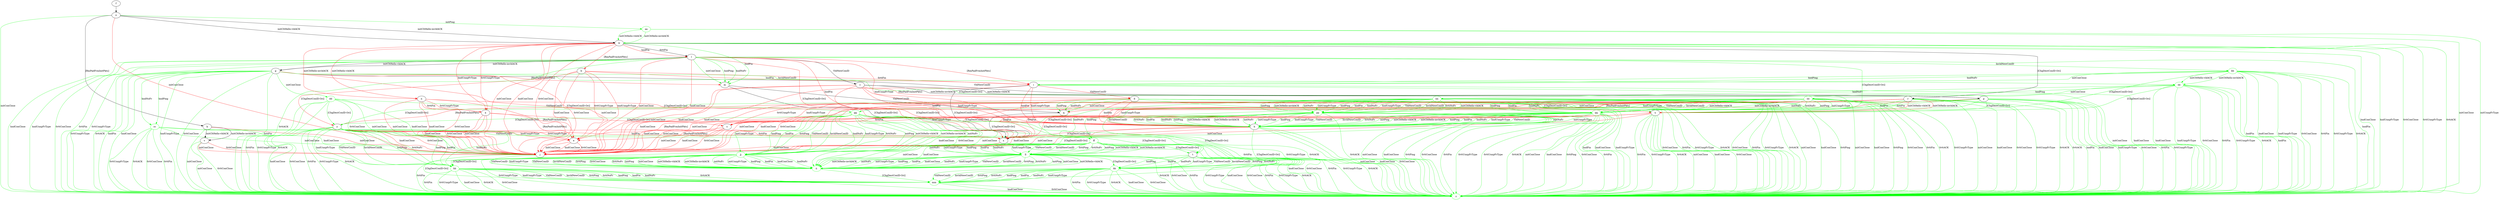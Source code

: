 digraph "" {
	a -> e	[key=0,
		color=red,
		label="[RmPadFrmInitPkts] "];
	a -> j	[key=0,
		color=red,
		label="initConClose "];
	a -> j	[key=1,
		color=red,
		label="hndConClose "];
	a -> j	[key=2,
		color=red,
		label="0rttConClose "];
	a -> s	[key=0,
		color=red,
		label="[ChgDestConID-Ori] "];
	b -> e	[key=0,
		color=red,
		label="hndUnxpFrType "];
	b -> e	[key=1,
		color=red,
		label="0rttUnxpFrType "];
	b -> i	[key=0,
		color=red,
		label="hndFin "];
	b -> i	[key=1,
		color=red,
		label="0rttFin "];
	b -> j	[key=0,
		color=red,
		label="hndConClose "];
	b -> j	[key=1,
		color=red,
		label="0rttConClose "];
	b -> y	[key=0,
		color=red,
		label="[ChgDestConID-Ori] "];
	c -> d	[key=0,
		color=red,
		label="[RmPadFrmInitPkts] "];
	c -> h	[key=0,
		color=red,
		label="hndFin "];
	c -> h	[key=1,
		color=red,
		label="hndUnxpFrType "];
	c -> j	[key=0,
		color=red,
		label="initConClose "];
	c -> j	[key=1,
		color=red,
		label="hndConClose "];
	c -> p	[key=0,
		label="initCltHello-vldACK "];
	c -> p	[key=1,
		label="initCltHello-invldACK "];
	c -> x	[key=0,
		color=red,
		label="[ChgDestConID-Ori] "];
	d -> h	[key=0,
		color=red,
		label="hndFin "];
	d -> h	[key=1,
		color=red,
		label="hndUnxpFrType "];
	d -> j	[key=0,
		color=red,
		label="hndConClose "];
	d -> q	[key=0,
		color=green,
		label="initConClose "];
	d -> q	[key=1,
		color=green,
		label="hndPing "];
	d -> q	[key=2,
		color=green,
		label="hndNoFr "];
	d -> u	[key=0,
		color=green,
		label="[ChgDestConID-Ori] "];
	d -> x	[key=0,
		color=red,
		label="[ChgDestConID-Ori] "];
	z	[color=green];
	d -> z	[key=0,
		color=green,
		label="hndFin "];
	d -> z	[key=1,
		color=green,
		label="hndConClose "];
	d -> z	[key=2,
		color=green,
		label="hndUnxpFrType "];
	d -> z	[key=3,
		color=green,
		label="0rttConClose "];
	d -> z	[key=4,
		color=green,
		label="0rttFin "];
	d -> z	[key=5,
		color=green,
		label="0rttUnxpFrType "];
	d -> z	[key=6,
		color=green,
		label="0rttACK "];
	e -> j	[key=0,
		color=red,
		label="initConClose "];
	e -> j	[key=1,
		color=red,
		label="hndConClose "];
	e -> j	[key=2,
		color=red,
		label="0rttConClose "];
	f -> o	[key=0];
	g -> j	[key=0,
		color=red,
		label="initConClose "];
	g -> m	[key=0,
		color=red,
		label="[RmPadFrmInitPkts] "];
	g -> p	[key=0,
		label="VldNewConID "];
	g -> u	[key=0,
		color=green,
		label="[ChgDestConID-Ori] "];
	g -> x	[key=0,
		color=red,
		label="[ChgDestConID-Ori] "];
	g -> z	[key=0,
		color=green,
		label="hndFin "];
	g -> z	[key=1,
		color=green,
		label="hndConClose "];
	g -> z	[key=2,
		color=green,
		label="hndUnxpFrType "];
	g -> z	[key=3,
		color=green,
		label="0rttConClose "];
	g -> z	[key=4,
		color=green,
		label="0rttFin "];
	g -> z	[key=5,
		color=green,
		label="0rttUnxpFrType "];
	g -> z	[key=6,
		color=green,
		label="0rttACK "];
	cc	[color=green];
	g -> cc	[key=0,
		color=green,
		label="hndPing "];
	g -> cc	[key=1,
		color=green,
		label="hndNoFr "];
	dd	[color=green];
	g -> dd	[key=0,
		color=green,
		label="initConClose "];
	ee	[color=green];
	g -> ee	[key=0,
		color=green,
		label="InvldNewConID "];
	h -> j	[key=0,
		color=red,
		label="initConClose "];
	h -> j	[key=1,
		color=red,
		label="hndConClose "];
	h -> x	[key=0,
		color=red,
		label="[ChgDestConID-Ori] "];
	h -> z	[key=0,
		color=green,
		label="initConClose "];
	h -> z	[key=1,
		color=green,
		label="hndConClose "];
	h -> z	[key=2,
		color=green,
		label="0rttConClose "];
	mm	[color=green];
	h -> mm	[key=0,
		color=green,
		label="[ChgDestConID-Ori] "];
	i -> d	[key=0,
		color=red,
		label="VldNewConID "];
	i -> h	[key=0,
		color=red,
		label="hndFin "];
	i -> h	[key=1,
		color=red,
		label="hndUnxpFrType "];
	i -> j	[key=0,
		color=red,
		label="hndConClose "];
	i -> x	[key=0,
		label="[ChgDestConID-Ori] "];
	i -> z	[key=0,
		color=green,
		label="initConClose "];
	i -> z	[key=1,
		color=green,
		label="hndConClose "];
	ii	[color=green];
	j -> ii	[key=0,
		color=green,
		label="VldNewConID "];
	j -> mm	[key=0,
		color=green,
		label="[ChgDestConID-Ori] "];
	k -> j	[key=0,
		color=red,
		label="initConClose "];
	k -> v	[key=0,
		label="initCltHello-vldACK "];
	k -> v	[key=1,
		label="initCltHello-invldACK "];
	k -> z	[key=0,
		color=green,
		label="initConClose "];
	l -> c	[key=0,
		label="VldNewConID "];
	l -> g	[key=0,
		label="initCltHello-vldACK "];
	l -> g	[key=1,
		label="initCltHello-invldACK "];
	l -> h	[key=0,
		color=red,
		label="hndFin "];
	l -> h	[key=1,
		color=red,
		label="hndUnxpFrType "];
	l -> i	[key=0,
		color=red,
		label="[RmPadFrmInitPkts] "];
	l -> j	[key=0,
		color=red,
		label="initConClose "];
	l -> j	[key=1,
		color=red,
		label="hndConClose "];
	l -> m	[key=0,
		color=green,
		label="initConClose "];
	l -> m	[key=1,
		color=green,
		label="hndPing "];
	l -> m	[key=2,
		color=green,
		label="hndNoFr "];
	l -> u	[key=0,
		color=green,
		label="[ChgDestConID-Ori] "];
	l -> x	[key=0,
		color=red,
		label="[ChgDestConID-Ori] "];
	l -> z	[key=0,
		color=green,
		label="hndFin "];
	l -> z	[key=1,
		color=green,
		label="hndConClose "];
	l -> z	[key=2,
		color=green,
		label="hndUnxpFrType "];
	l -> z	[key=3,
		color=green,
		label="0rttConClose "];
	l -> z	[key=4,
		color=green,
		label="0rttFin "];
	l -> z	[key=5,
		color=green,
		label="0rttUnxpFrType "];
	l -> z	[key=6,
		color=green,
		label="0rttACK "];
	bb	[color=green];
	l -> bb	[key=0,
		color=green,
		label="InvldNewConID "];
	m -> q	[key=0,
		label="VldNewConID "];
	m -> x	[key=0,
		label="[ChgDestConID-Ori] "];
	n -> a	[key=0,
		color=red,
		label="0rttFin "];
	n -> a	[key=1,
		color=red,
		label="0rttUnxpFrType "];
	n -> e	[key=0,
		color=red,
		label="[RmPadFrmInitPkts] "];
	n -> j	[key=0,
		color=red,
		label="initConClose "];
	n -> j	[key=1,
		color=red,
		label="hndConClose "];
	n -> j	[key=2,
		color=red,
		label="0rttConClose "];
	n -> u	[key=0,
		color=red,
		label="[ChgDestConID-Ori] "];
	o -> j	[key=0,
		color=red,
		label="initConClose "];
	o -> k	[key=0,
		label="[RmPadFrmInitPkts] "];
	o -> w	[key=0,
		label="initCltHello-vldACK "];
	o -> w	[key=1,
		label="initCltHello-invldACK "];
	o -> z	[key=0,
		color=green,
		label="initConClose "];
	aa	[color=green];
	o -> aa	[key=0,
		color=green,
		label="initPing "];
	p -> j	[key=0,
		color=red,
		label="initConClose "];
	p -> q	[key=0,
		color=red,
		label="[RmPadFrmInitPkts] "];
	p -> u	[key=0,
		color=green,
		label="[ChgDestConID-Ori] "];
	p -> x	[key=0,
		color=red,
		label="[ChgDestConID-Ori] "];
	p -> z	[key=0,
		color=green,
		label="hndFin "];
	p -> z	[key=1,
		color=green,
		label="hndConClose "];
	p -> z	[key=2,
		color=green,
		label="hndUnxpFrType "];
	p -> z	[key=3,
		color=green,
		label="0rttConClose "];
	p -> z	[key=4,
		color=green,
		label="0rttFin "];
	p -> z	[key=5,
		color=green,
		label="0rttUnxpFrType "];
	p -> z	[key=6,
		color=green,
		label="0rttACK "];
	ff	[color=green];
	p -> ff	[key=0,
		color=green,
		label="hndPing "];
	p -> ff	[key=1,
		color=green,
		label="hndNoFr "];
	gg	[color=green];
	p -> gg	[key=0,
		color=green,
		label="initConClose "];
	q -> x	[key=0,
		label="[ChgDestConID-Ori] "];
	r -> j	[key=0,
		color=red,
		label="initConClose "];
	r -> j	[key=1,
		color=red,
		label="hndConClose "];
	r -> j	[key=2,
		color=red,
		label="0rttConClose "];
	r -> s	[key=0,
		color=red,
		label="hndUnxpFrType "];
	r -> s	[key=1,
		color=red,
		label="0rttUnxpFrType "];
	r -> u	[key=0,
		color=green,
		label="hndFin "];
	r -> u	[key=1,
		color=green,
		label="0rttFin "];
	r -> u	[key=2,
		color=red,
		label="initCltHello-vldACK "];
	r -> u	[key=3,
		color=red,
		label="initCltHello-invldACK "];
	r -> x	[key=0,
		color=red,
		label="hndFin "];
	r -> x	[key=1,
		color=red,
		label="0rttFin "];
	r -> y	[key=0,
		color=red,
		label="[RmPadFrmInitPkts] "];
	r -> z	[key=0,
		color=green,
		label="initConClose "];
	r -> z	[key=1,
		color=green,
		label="hndConClose "];
	r -> z	[key=2,
		color=green,
		label="0rttConClose "];
	r -> z	[key=3,
		color=green,
		label="0rttUnxpFrType "];
	r -> z	[key=4,
		color=green,
		label="0rttACK "];
	s -> e	[key=0,
		color=red,
		label="[RmPadFrmInitPkts] "];
	s -> j	[key=0,
		color=red,
		label="initConClose "];
	s -> j	[key=1,
		color=red,
		label="hndConClose "];
	s -> j	[key=2,
		color=red,
		label="0rttConClose "];
	t -> z	[key=0,
		color=green,
		label="hndConClose "];
	t -> z	[key=1,
		color=green,
		label="0rttConClose "];
	t -> z	[key=2,
		color=green,
		label="0rttFin "];
	t -> z	[key=3,
		color=green,
		label="0rttUnxpFrType "];
	t -> z	[key=4,
		color=green,
		label="0rttACK "];
	kk	[color=green];
	t -> kk	[key=0,
		color=green,
		label="hndPing "];
	t -> kk	[key=1,
		color=green,
		label="hndFin "];
	t -> kk	[key=2,
		color=green,
		label="hndNoFr "];
	t -> kk	[key=3,
		color=green,
		label="hndUnxpFrType "];
	t -> kk	[key=4,
		color=green,
		label="VldNewConID "];
	t -> kk	[key=5,
		color=green,
		label="InvldNewConID "];
	t -> kk	[key=6,
		color=green,
		label="0rttPing "];
	t -> kk	[key=7,
		color=green,
		label="0rttNoFr "];
	u -> e	[key=0,
		color=red,
		label="[RmPadFrmInitPkts] "];
	u -> j	[key=0,
		color=red,
		label="initConClose "];
	u -> j	[key=1,
		color=red,
		label="hndConClose "];
	u -> j	[key=2,
		color=red,
		label="0rttConClose "];
	u -> s	[key=0,
		color=red,
		label="0rttFin "];
	u -> s	[key=1,
		color=red,
		label="0rttUnxpFrType "];
	u -> z	[key=0,
		color=green,
		label="initConClose "];
	u -> z	[key=1,
		color=green,
		label="hndConClose "];
	u -> z	[key=2,
		color=green,
		label="0rttConClose "];
	u -> z	[key=3,
		color=green,
		label="0rttFin "];
	u -> z	[key=4,
		color=green,
		label="0rttUnxpFrType "];
	u -> z	[key=5,
		color=green,
		label="0rttACK "];
	v -> j	[key=0,
		color=red,
		label="initConClose "];
	v -> j	[key=1,
		color=red,
		label="0rttConClose "];
	v -> z	[key=0,
		color=green,
		label="initConClose "];
	v -> z	[key=1,
		color=green,
		label="0rttConClose "];
	w -> a	[key=0,
		color=red,
		label="hndUnxpFrType "];
	w -> a	[key=1,
		color=red,
		label="0rttUnxpFrType "];
	w -> b	[key=0,
		color=red,
		label="[RmPadFrmInitPkts] "];
	w -> j	[key=0,
		color=red,
		label="initConClose "];
	w -> j	[key=1,
		color=red,
		label="hndConClose "];
	w -> j	[key=2,
		color=red,
		label="0rttConClose "];
	w -> l	[key=0,
		label="0rttFin "];
	w -> l	[key=1,
		color=red,
		label="hndFin "];
	w -> m	[key=0,
		color=green,
		label="hndFin "];
	w -> n	[key=0,
		color=red,
		label="initCltHello-vldACK "];
	w -> n	[key=1,
		color=red,
		label="initCltHello-invldACK "];
	w -> r	[key=0,
		label="[ChgDestConID-Ori] "];
	w -> z	[key=0,
		color=green,
		label="hndConClose "];
	w -> z	[key=1,
		color=green,
		label="hndUnxpFrType "];
	w -> z	[key=2,
		color=green,
		label="0rttConClose "];
	w -> z	[key=3,
		color=green,
		label="0rttUnxpFrType "];
	w -> z	[key=4,
		color=green,
		label="0rttACK "];
	x -> j	[key=0,
		color=red,
		label="hndConClose "];
	x -> z	[key=0,
		color=green,
		label="hndConClose "];
	y -> e	[key=0,
		color=red,
		label="hndUnxpFrType "];
	y -> e	[key=1,
		color=red,
		label="0rttUnxpFrType "];
	y -> j	[key=0,
		color=red,
		label="hndConClose "];
	y -> j	[key=1,
		color=red,
		label="0rttConClose "];
	y -> x	[key=0,
		color=red,
		label="hndFin "];
	y -> x	[key=1,
		color=red,
		label="0rttFin "];
	y -> z	[key=0,
		color=green,
		label="hndConClose "];
	y -> z	[key=1,
		color=green,
		label="0rttConClose "];
	y -> z	[key=2,
		color=green,
		label="0rttFin "];
	y -> z	[key=3,
		color=green,
		label="0rttUnxpFrType "];
	y -> z	[key=4,
		color=green,
		label="0rttACK "];
	hh	[color=green];
	y -> hh	[key=0,
		color=green,
		label="hndPing "];
	y -> hh	[key=1,
		color=green,
		label="hndFin "];
	y -> hh	[key=2,
		color=green,
		label="hndNoFr "];
	y -> hh	[key=3,
		color=green,
		label="hndUnxpFrType "];
	y -> hh	[key=4,
		color=green,
		label="VldNewConID "];
	y -> hh	[key=5,
		color=green,
		label="InvldNewConID "];
	y -> hh	[key=6,
		color=green,
		label="0rttPing "];
	y -> hh	[key=7,
		color=green,
		label="0rttNoFr "];
	aa -> w	[key=0,
		color=green,
		label="initCltHello-vldACK "];
	aa -> w	[key=1,
		color=green,
		label="initCltHello-invldACK "];
	aa -> z	[key=0,
		color=green,
		label="initConClose "];
	aa -> z	[key=1,
		color=green,
		label="initUnxpFrType "];
	bb -> i	[key=0,
		color=green,
		label="initConClose "];
	bb -> i	[key=1,
		color=green,
		label="hndPing "];
	bb -> i	[key=2,
		color=green,
		label="hndNoFr "];
	bb -> u	[key=0,
		color=green,
		label="[ChgDestConID-Ori] "];
	bb -> z	[key=0,
		color=green,
		label="hndFin "];
	bb -> z	[key=1,
		color=green,
		label="hndConClose "];
	bb -> z	[key=2,
		color=green,
		label="hndUnxpFrType "];
	bb -> z	[key=3,
		color=green,
		label="0rttConClose "];
	bb -> z	[key=4,
		color=green,
		label="0rttFin "];
	bb -> z	[key=5,
		color=green,
		label="0rttUnxpFrType "];
	bb -> z	[key=6,
		color=green,
		label="0rttACK "];
	bb -> ee	[key=0,
		color=green,
		label="initCltHello-vldACK "];
	bb -> ee	[key=1,
		color=green,
		label="initCltHello-invldACK "];
	cc -> j	[key=0,
		color=green,
		label="initConClose "];
	cc -> j	[key=1,
		color=green,
		label="hndConClose "];
	cc -> t	[key=0,
		color=green,
		label="[ChgDestConID-Ori] "];
	cc -> z	[key=0,
		color=green,
		label="0rttConClose "];
	cc -> z	[key=1,
		color=green,
		label="0rttFin "];
	cc -> z	[key=2,
		color=green,
		label="0rttUnxpFrType "];
	cc -> z	[key=3,
		color=green,
		label="0rttACK "];
	cc -> ff	[key=0,
		color=green,
		label="VldNewConID "];
	dd -> j	[key=0,
		color=green,
		label="initConClose "];
	dd -> j	[key=1,
		color=green,
		label="hndConClose "];
	dd -> j	[key=2,
		color=green,
		label="0rttConClose "];
	dd -> y	[key=0,
		color=green,
		label="[ChgDestConID-Ori] "];
	dd -> z	[key=0,
		color=green,
		label="0rttFin "];
	dd -> z	[key=1,
		color=green,
		label="0rttUnxpFrType "];
	dd -> z	[key=2,
		color=green,
		label="0rttACK "];
	dd -> gg	[key=0,
		color=green,
		label="VldNewConID "];
	ee -> u	[key=0,
		color=green,
		label="[ChgDestConID-Ori] "];
	ee -> z	[key=0,
		color=green,
		label="hndFin "];
	ee -> z	[key=1,
		color=green,
		label="hndConClose "];
	ee -> z	[key=2,
		color=green,
		label="hndUnxpFrType "];
	ee -> z	[key=3,
		color=green,
		label="0rttConClose "];
	ee -> z	[key=4,
		color=green,
		label="0rttFin "];
	ee -> z	[key=5,
		color=green,
		label="0rttUnxpFrType "];
	ee -> z	[key=6,
		color=green,
		label="0rttACK "];
	nn	[color=green];
	ee -> nn	[key=0,
		color=green,
		label="hndPing "];
	ee -> nn	[key=1,
		color=green,
		label="hndNoFr "];
	oo	[color=green];
	ee -> oo	[key=0,
		color=green,
		label="initConClose "];
	ff -> t	[key=0,
		color=green,
		label="[ChgDestConID-Ori] "];
	ff -> z	[key=0,
		color=green,
		label="0rttConClose "];
	ff -> z	[key=1,
		color=green,
		label="0rttFin "];
	ff -> z	[key=2,
		color=green,
		label="0rttUnxpFrType "];
	ff -> z	[key=3,
		color=green,
		label="0rttACK "];
	ff -> ii	[key=0,
		color=green,
		label="initConClose "];
	ff -> ii	[key=1,
		color=green,
		label="hndConClose "];
	ll	[color=green];
	ff -> ll	[key=0,
		color=green,
		label="initPing "];
	ff -> ll	[key=1,
		color=green,
		label="initCltHello-vldACK "];
	ff -> ll	[key=2,
		color=green,
		label="initCltHello-invldACK "];
	ff -> ll	[key=3,
		color=green,
		label="initNoFr "];
	ff -> ll	[key=4,
		color=green,
		label="initUnxpFrType "];
	ff -> ll	[key=5,
		color=green,
		label="hndPing "];
	ff -> ll	[key=6,
		color=green,
		label="hndFin "];
	ff -> ll	[key=7,
		color=green,
		label="hndNoFr "];
	ff -> ll	[key=8,
		color=green,
		label="hndUnxpFrType "];
	ff -> ll	[key=9,
		color=green,
		label="VldNewConID "];
	ff -> ll	[key=10,
		color=green,
		label="InvldNewConID "];
	ff -> ll	[key=11,
		color=green,
		label="0rttPing "];
	ff -> ll	[key=12,
		color=green,
		label="0rttNoFr "];
	gg -> y	[key=0,
		color=green,
		label="[ChgDestConID-Ori] "];
	gg -> z	[key=0,
		color=green,
		label="0rttFin "];
	gg -> z	[key=1,
		color=green,
		label="0rttUnxpFrType "];
	gg -> z	[key=2,
		color=green,
		label="0rttACK "];
	gg -> ii	[key=0,
		color=green,
		label="initConClose "];
	gg -> ii	[key=1,
		color=green,
		label="hndConClose "];
	gg -> ii	[key=2,
		color=green,
		label="0rttConClose "];
	jj	[color=green];
	gg -> jj	[key=0,
		color=green,
		label="initPing "];
	gg -> jj	[key=1,
		color=green,
		label="initCltHello-vldACK "];
	gg -> jj	[key=2,
		color=green,
		label="initCltHello-invldACK "];
	gg -> jj	[key=3,
		color=green,
		label="initNoFr "];
	gg -> jj	[key=4,
		color=green,
		label="initUnxpFrType "];
	gg -> jj	[key=5,
		color=green,
		label="hndPing "];
	gg -> jj	[key=6,
		color=green,
		label="hndFin "];
	gg -> jj	[key=7,
		color=green,
		label="hndNoFr "];
	gg -> jj	[key=8,
		color=green,
		label="hndUnxpFrType "];
	gg -> jj	[key=9,
		color=green,
		label="VldNewConID "];
	gg -> jj	[key=10,
		color=green,
		label="InvldNewConID "];
	gg -> jj	[key=11,
		color=green,
		label="0rttPing "];
	gg -> jj	[key=12,
		color=green,
		label="0rttNoFr "];
	hh -> z	[key=0,
		color=green,
		label="hndConClose "];
	hh -> z	[key=1,
		color=green,
		label="0rttConClose "];
	hh -> z	[key=2,
		color=green,
		label="0rttFin "];
	hh -> z	[key=3,
		color=green,
		label="0rttUnxpFrType "];
	hh -> z	[key=4,
		color=green,
		label="0rttACK "];
	hh -> mm	[key=0,
		color=green,
		label="hndPing "];
	hh -> mm	[key=1,
		color=green,
		label="hndFin "];
	hh -> mm	[key=2,
		color=green,
		label="hndNoFr "];
	hh -> mm	[key=3,
		color=green,
		label="hndUnxpFrType "];
	hh -> mm	[key=4,
		color=green,
		label="VldNewConID "];
	hh -> mm	[key=5,
		color=green,
		label="InvldNewConID "];
	hh -> mm	[key=6,
		color=green,
		label="0rttPing "];
	hh -> mm	[key=7,
		color=green,
		label="0rttNoFr "];
	ii -> mm	[key=0,
		color=green,
		label="[ChgDestConID-Ori] "];
	jj -> z	[key=0,
		color=green,
		label="0rttFin "];
	jj -> z	[key=1,
		color=green,
		label="0rttUnxpFrType "];
	jj -> z	[key=2,
		color=green,
		label="0rttACK "];
	jj -> hh	[key=0,
		color=green,
		label="[ChgDestConID-Ori] "];
	jj -> ii	[key=0,
		color=green,
		label="initPing "];
	jj -> ii	[key=1,
		color=green,
		label="initConClose "];
	jj -> ii	[key=2,
		color=green,
		label="initCltHello-vldACK "];
	jj -> ii	[key=3,
		color=green,
		label="initCltHello-invldACK "];
	jj -> ii	[key=4,
		color=green,
		label="initNoFr "];
	jj -> ii	[key=5,
		color=green,
		label="initUnxpFrType "];
	jj -> ii	[key=6,
		color=green,
		label="hndPing "];
	jj -> ii	[key=7,
		color=green,
		label="hndFin "];
	jj -> ii	[key=8,
		color=green,
		label="hndConClose "];
	jj -> ii	[key=9,
		color=green,
		label="hndNoFr "];
	jj -> ii	[key=10,
		color=green,
		label="hndUnxpFrType "];
	jj -> ii	[key=11,
		color=green,
		label="VldNewConID "];
	jj -> ii	[key=12,
		color=green,
		label="InvldNewConID "];
	jj -> ii	[key=13,
		color=green,
		label="0rttPing "];
	jj -> ii	[key=14,
		color=green,
		label="0rttConClose "];
	jj -> ii	[key=15,
		color=green,
		label="0rttNoFr "];
	kk -> z	[key=0,
		color=green,
		label="hndConClose "];
	kk -> z	[key=1,
		color=green,
		label="0rttConClose "];
	kk -> z	[key=2,
		color=green,
		label="0rttFin "];
	kk -> z	[key=3,
		color=green,
		label="0rttUnxpFrType "];
	kk -> z	[key=4,
		color=green,
		label="0rttACK "];
	kk -> mm	[key=0,
		color=green,
		label="hndPing "];
	kk -> mm	[key=1,
		color=green,
		label="hndFin "];
	kk -> mm	[key=2,
		color=green,
		label="hndNoFr "];
	kk -> mm	[key=3,
		color=green,
		label="hndUnxpFrType "];
	kk -> mm	[key=4,
		color=green,
		label="VldNewConID "];
	kk -> mm	[key=5,
		color=green,
		label="InvldNewConID "];
	kk -> mm	[key=6,
		color=green,
		label="0rttPing "];
	kk -> mm	[key=7,
		color=green,
		label="0rttNoFr "];
	ll -> z	[key=0,
		color=green,
		label="0rttConClose "];
	ll -> z	[key=1,
		color=green,
		label="0rttFin "];
	ll -> z	[key=2,
		color=green,
		label="0rttUnxpFrType "];
	ll -> z	[key=3,
		color=green,
		label="0rttACK "];
	ll -> ii	[key=0,
		color=green,
		label="initPing "];
	ll -> ii	[key=1,
		color=green,
		label="initConClose "];
	ll -> ii	[key=2,
		color=green,
		label="initCltHello-vldACK "];
	ll -> ii	[key=3,
		color=green,
		label="initCltHello-invldACK "];
	ll -> ii	[key=4,
		color=green,
		label="initNoFr "];
	ll -> ii	[key=5,
		color=green,
		label="initUnxpFrType "];
	ll -> ii	[key=6,
		color=green,
		label="hndPing "];
	ll -> ii	[key=7,
		color=green,
		label="hndFin "];
	ll -> ii	[key=8,
		color=green,
		label="hndConClose "];
	ll -> ii	[key=9,
		color=green,
		label="hndNoFr "];
	ll -> ii	[key=10,
		color=green,
		label="hndUnxpFrType "];
	ll -> ii	[key=11,
		color=green,
		label="VldNewConID "];
	ll -> ii	[key=12,
		color=green,
		label="InvldNewConID "];
	ll -> ii	[key=13,
		color=green,
		label="0rttPing "];
	ll -> ii	[key=14,
		color=green,
		label="0rttNoFr "];
	ll -> kk	[key=0,
		color=green,
		label="[ChgDestConID-Ori] "];
	mm -> z	[key=0,
		color=green,
		label="hndConClose "];
	mm -> z	[key=1,
		color=green,
		label="0rttConClose "];
	nn -> t	[key=0,
		color=green,
		label="[ChgDestConID-Ori] "];
	nn -> z	[key=0,
		color=green,
		label="initConClose "];
	nn -> z	[key=1,
		color=green,
		label="hndConClose "];
	nn -> z	[key=2,
		color=green,
		label="0rttPing "];
	nn -> z	[key=3,
		color=green,
		label="0rttConClose "];
	nn -> z	[key=4,
		color=green,
		label="0rttFin "];
	nn -> z	[key=5,
		color=green,
		label="0rttUnxpFrType "];
	nn -> z	[key=6,
		color=green,
		label="0rttACK "];
	pp	[color=green];
	nn -> pp	[key=0,
		color=green,
		label="initPing "];
	nn -> pp	[key=1,
		color=green,
		label="initCltHello-vldACK "];
	nn -> pp	[key=2,
		color=green,
		label="initCltHello-invldACK "];
	nn -> pp	[key=3,
		color=green,
		label="initNoFr "];
	nn -> pp	[key=4,
		color=green,
		label="initUnxpFrType "];
	nn -> pp	[key=5,
		color=green,
		label="hndPing "];
	nn -> pp	[key=6,
		color=green,
		label="hndFin "];
	nn -> pp	[key=7,
		color=green,
		label="hndNoFr "];
	nn -> pp	[key=8,
		color=green,
		label="hndUnxpFrType "];
	nn -> pp	[key=9,
		color=green,
		label="VldNewConID "];
	nn -> pp	[key=10,
		color=green,
		label="InvldNewConID "];
	nn -> pp	[key=11,
		color=green,
		label="0rttNoFr "];
	oo -> y	[key=0,
		color=green,
		label="[ChgDestConID-Ori] "];
	oo -> z	[key=0,
		color=green,
		label="initConClose "];
	oo -> z	[key=1,
		color=green,
		label="hndConClose "];
	oo -> z	[key=2,
		color=green,
		label="0rttPing "];
	oo -> z	[key=3,
		color=green,
		label="0rttConClose "];
	oo -> z	[key=4,
		color=green,
		label="0rttFin "];
	oo -> z	[key=5,
		color=green,
		label="0rttUnxpFrType "];
	oo -> z	[key=6,
		color=green,
		label="0rttACK "];
	qq	[color=green];
	oo -> qq	[key=0,
		color=green,
		label="initPing "];
	oo -> qq	[key=1,
		color=green,
		label="initCltHello-vldACK "];
	oo -> qq	[key=2,
		color=green,
		label="initCltHello-invldACK "];
	oo -> qq	[key=3,
		color=green,
		label="initNoFr "];
	oo -> qq	[key=4,
		color=green,
		label="initUnxpFrType "];
	oo -> qq	[key=5,
		color=green,
		label="hndPing "];
	oo -> qq	[key=6,
		color=green,
		label="hndFin "];
	oo -> qq	[key=7,
		color=green,
		label="hndNoFr "];
	oo -> qq	[key=8,
		color=green,
		label="hndUnxpFrType "];
	oo -> qq	[key=9,
		color=green,
		label="VldNewConID "];
	oo -> qq	[key=10,
		color=green,
		label="InvldNewConID "];
	oo -> qq	[key=11,
		color=green,
		label="0rttNoFr "];
	pp -> h	[key=0,
		color=green,
		label="initPing "];
	pp -> h	[key=1,
		color=green,
		label="initCltHello-vldACK "];
	pp -> h	[key=2,
		color=green,
		label="initCltHello-invldACK "];
	pp -> h	[key=3,
		color=green,
		label="initNoFr "];
	pp -> h	[key=4,
		color=green,
		label="initUnxpFrType "];
	pp -> h	[key=5,
		color=green,
		label="hndPing "];
	pp -> h	[key=6,
		color=green,
		label="hndFin "];
	pp -> h	[key=7,
		color=green,
		label="hndNoFr "];
	pp -> h	[key=8,
		color=green,
		label="hndUnxpFrType "];
	pp -> h	[key=9,
		color=green,
		label="VldNewConID "];
	pp -> h	[key=10,
		color=green,
		label="InvldNewConID "];
	pp -> h	[key=11,
		color=green,
		label="0rttNoFr "];
	pp -> z	[key=0,
		color=green,
		label="initConClose "];
	pp -> z	[key=1,
		color=green,
		label="hndConClose "];
	pp -> z	[key=2,
		color=green,
		label="0rttPing "];
	pp -> z	[key=3,
		color=green,
		label="0rttConClose "];
	pp -> z	[key=4,
		color=green,
		label="0rttFin "];
	pp -> z	[key=5,
		color=green,
		label="0rttUnxpFrType "];
	pp -> z	[key=6,
		color=green,
		label="0rttACK "];
	pp -> kk	[key=0,
		color=green,
		label="[ChgDestConID-Ori] "];
	qq -> h	[key=0,
		color=green,
		label="initPing "];
	qq -> h	[key=1,
		color=green,
		label="initCltHello-vldACK "];
	qq -> h	[key=2,
		color=green,
		label="initCltHello-invldACK "];
	qq -> h	[key=3,
		color=green,
		label="initNoFr "];
	qq -> h	[key=4,
		color=green,
		label="initUnxpFrType "];
	qq -> h	[key=5,
		color=green,
		label="hndPing "];
	qq -> h	[key=6,
		color=green,
		label="hndFin "];
	qq -> h	[key=7,
		color=green,
		label="hndNoFr "];
	qq -> h	[key=8,
		color=green,
		label="hndUnxpFrType "];
	qq -> h	[key=9,
		color=green,
		label="VldNewConID "];
	qq -> h	[key=10,
		color=green,
		label="InvldNewConID "];
	qq -> h	[key=11,
		color=green,
		label="0rttNoFr "];
	qq -> z	[key=0,
		color=green,
		label="initConClose "];
	qq -> z	[key=1,
		color=green,
		label="hndConClose "];
	qq -> z	[key=2,
		color=green,
		label="0rttPing "];
	qq -> z	[key=3,
		color=green,
		label="0rttConClose "];
	qq -> z	[key=4,
		color=green,
		label="0rttFin "];
	qq -> z	[key=5,
		color=green,
		label="0rttUnxpFrType "];
	qq -> z	[key=6,
		color=green,
		label="0rttACK "];
	qq -> hh	[key=0,
		color=green,
		label="[ChgDestConID-Ori] "];
}
